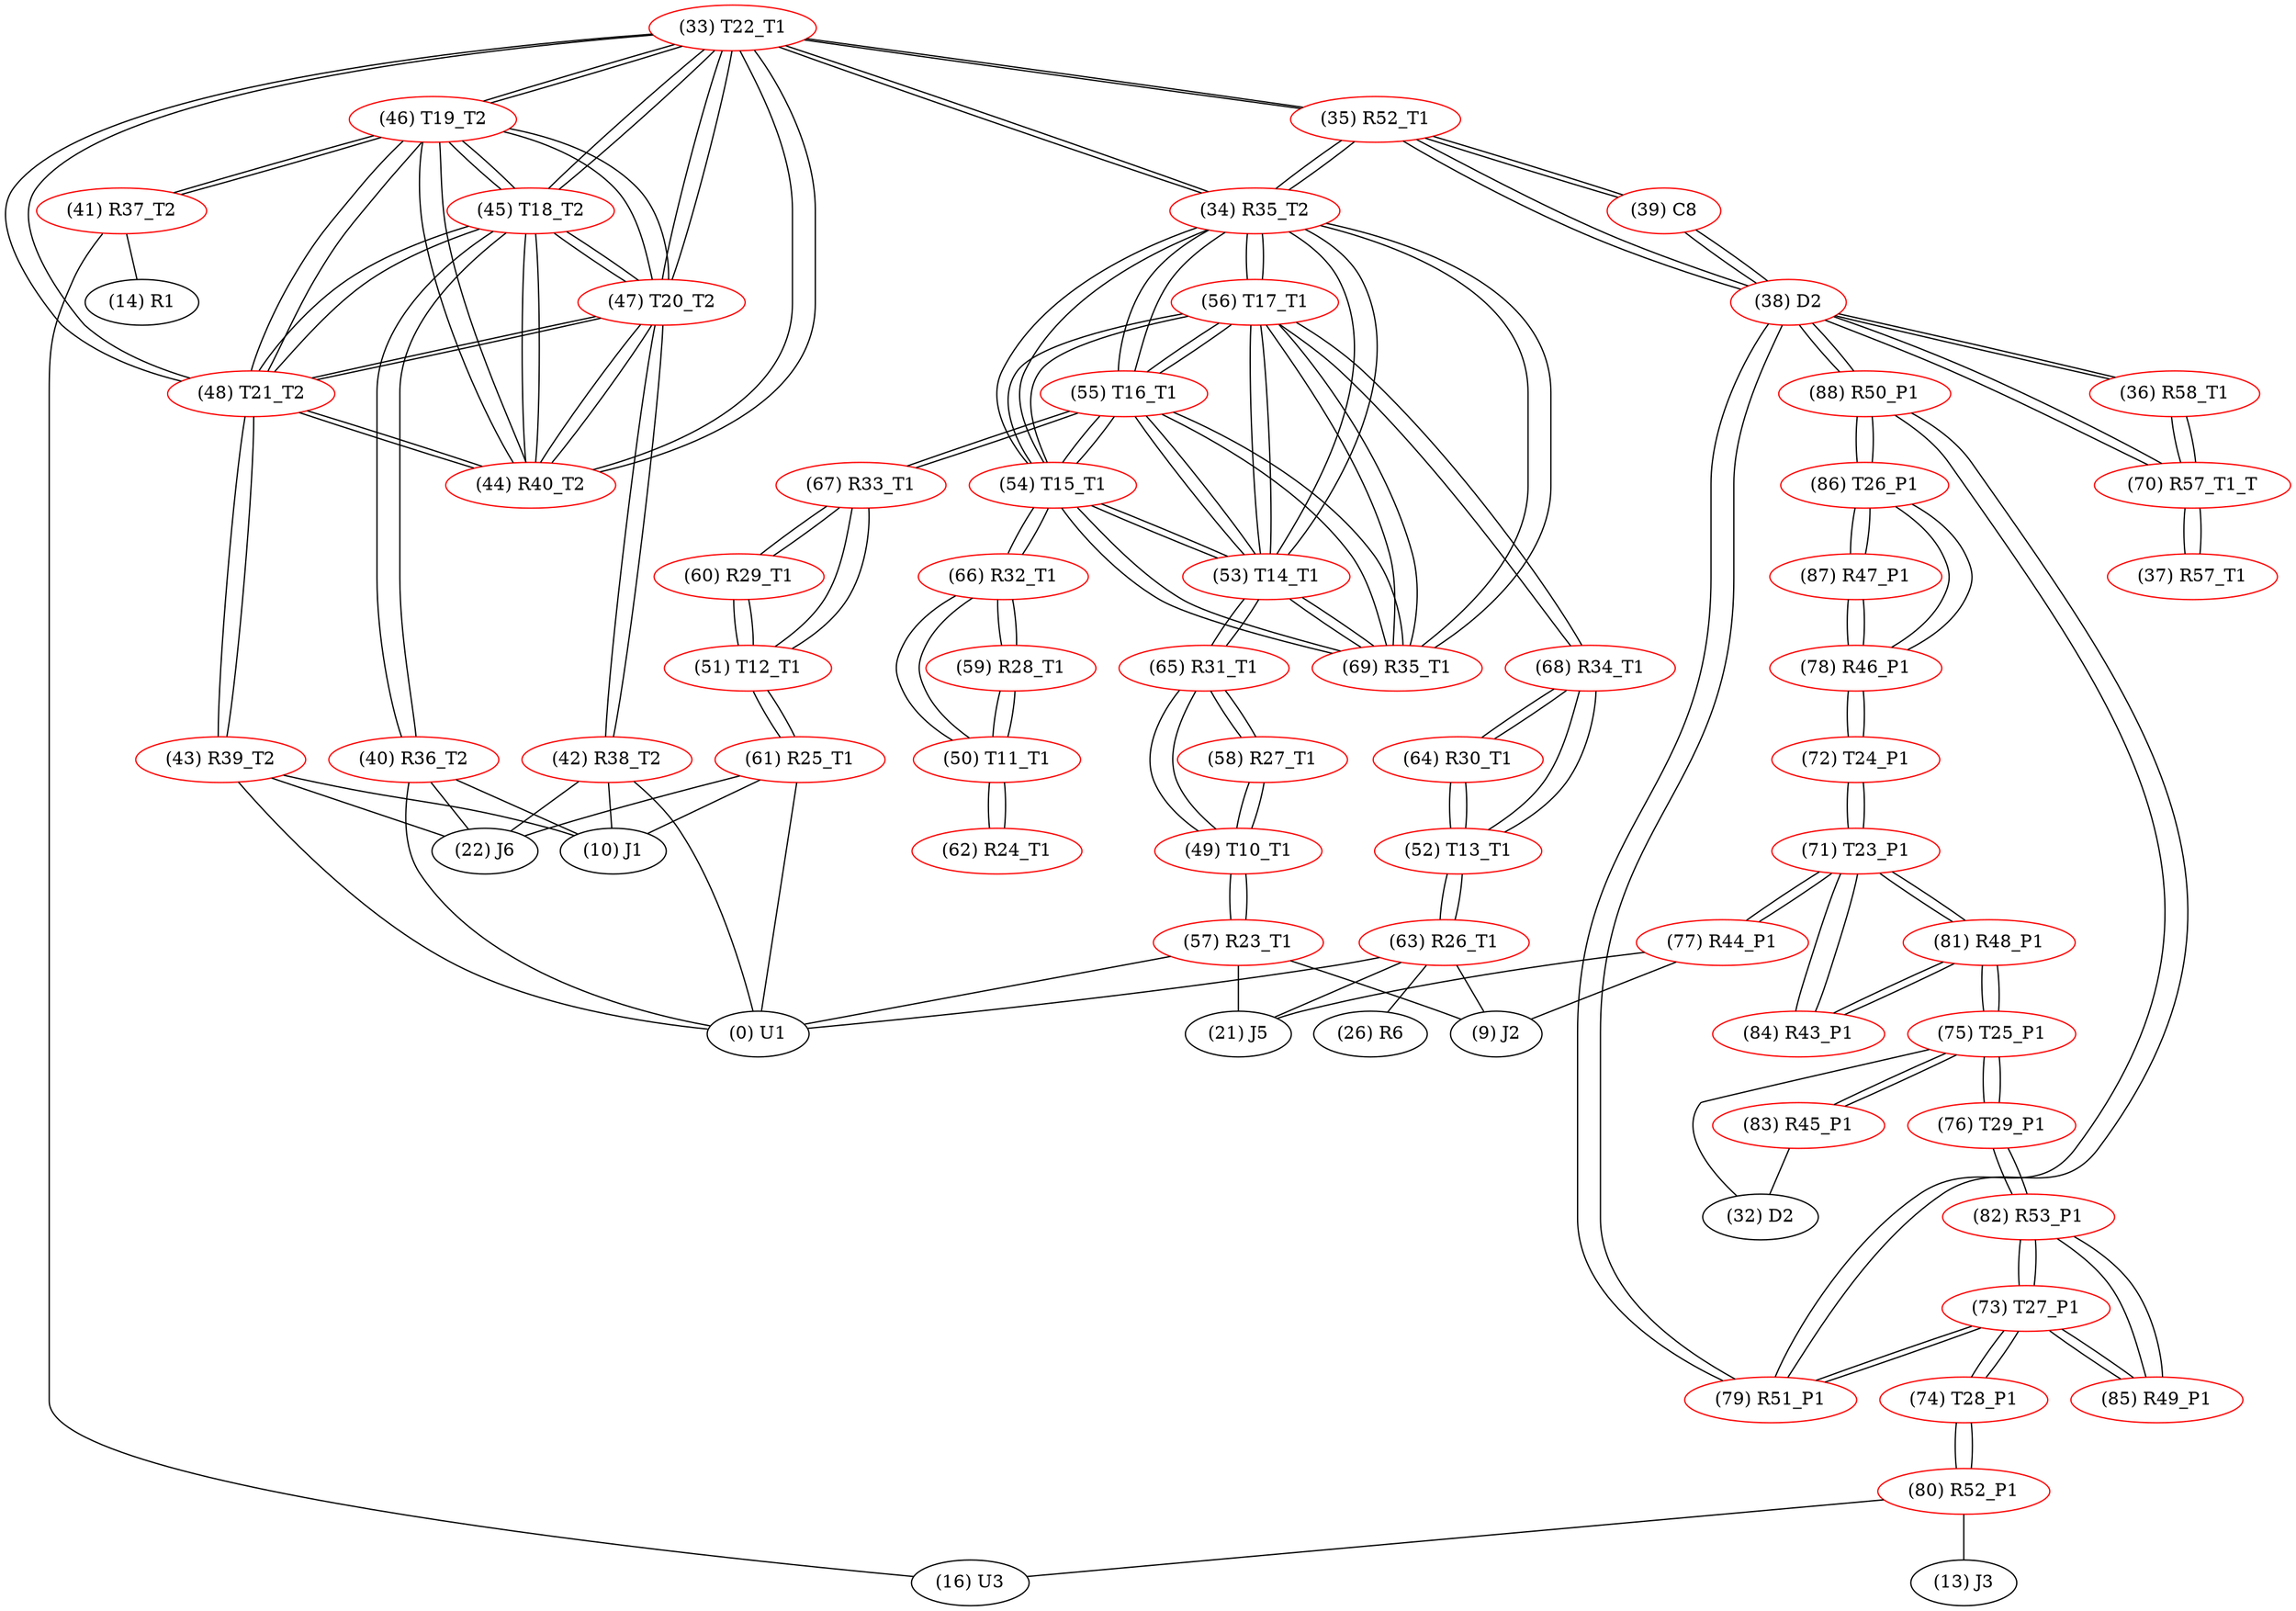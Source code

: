 graph {
	33 [label="(33) T22_T1" color=red]
	46 [label="(46) T19_T2"]
	45 [label="(45) T18_T2"]
	44 [label="(44) R40_T2"]
	48 [label="(48) T21_T2"]
	47 [label="(47) T20_T2"]
	35 [label="(35) R52_T1"]
	34 [label="(34) R35_T2"]
	34 [label="(34) R35_T2" color=red]
	55 [label="(55) T16_T1"]
	54 [label="(54) T15_T1"]
	69 [label="(69) R35_T1"]
	53 [label="(53) T14_T1"]
	56 [label="(56) T17_T1"]
	35 [label="(35) R52_T1"]
	33 [label="(33) T22_T1"]
	35 [label="(35) R52_T1" color=red]
	38 [label="(38) D2"]
	39 [label="(39) C8"]
	34 [label="(34) R35_T2"]
	33 [label="(33) T22_T1"]
	36 [label="(36) R58_T1" color=red]
	70 [label="(70) R57_T1_T"]
	38 [label="(38) D2"]
	37 [label="(37) R57_T1" color=red]
	70 [label="(70) R57_T1_T"]
	38 [label="(38) D2" color=red]
	35 [label="(35) R52_T1"]
	39 [label="(39) C8"]
	36 [label="(36) R58_T1"]
	70 [label="(70) R57_T1_T"]
	79 [label="(79) R51_P1"]
	88 [label="(88) R50_P1"]
	39 [label="(39) C8" color=red]
	38 [label="(38) D2"]
	35 [label="(35) R52_T1"]
	40 [label="(40) R36_T2" color=red]
	10 [label="(10) J1"]
	22 [label="(22) J6"]
	0 [label="(0) U1"]
	45 [label="(45) T18_T2"]
	41 [label="(41) R37_T2" color=red]
	16 [label="(16) U3"]
	14 [label="(14) R1"]
	46 [label="(46) T19_T2"]
	42 [label="(42) R38_T2" color=red]
	22 [label="(22) J6"]
	10 [label="(10) J1"]
	0 [label="(0) U1"]
	47 [label="(47) T20_T2"]
	43 [label="(43) R39_T2" color=red]
	22 [label="(22) J6"]
	10 [label="(10) J1"]
	0 [label="(0) U1"]
	48 [label="(48) T21_T2"]
	44 [label="(44) R40_T2" color=red]
	33 [label="(33) T22_T1"]
	46 [label="(46) T19_T2"]
	45 [label="(45) T18_T2"]
	48 [label="(48) T21_T2"]
	47 [label="(47) T20_T2"]
	45 [label="(45) T18_T2" color=red]
	33 [label="(33) T22_T1"]
	46 [label="(46) T19_T2"]
	44 [label="(44) R40_T2"]
	48 [label="(48) T21_T2"]
	47 [label="(47) T20_T2"]
	40 [label="(40) R36_T2"]
	46 [label="(46) T19_T2" color=red]
	33 [label="(33) T22_T1"]
	45 [label="(45) T18_T2"]
	44 [label="(44) R40_T2"]
	48 [label="(48) T21_T2"]
	47 [label="(47) T20_T2"]
	41 [label="(41) R37_T2"]
	47 [label="(47) T20_T2" color=red]
	33 [label="(33) T22_T1"]
	46 [label="(46) T19_T2"]
	45 [label="(45) T18_T2"]
	44 [label="(44) R40_T2"]
	48 [label="(48) T21_T2"]
	42 [label="(42) R38_T2"]
	48 [label="(48) T21_T2" color=red]
	33 [label="(33) T22_T1"]
	46 [label="(46) T19_T2"]
	45 [label="(45) T18_T2"]
	44 [label="(44) R40_T2"]
	47 [label="(47) T20_T2"]
	43 [label="(43) R39_T2"]
	49 [label="(49) T10_T1" color=red]
	57 [label="(57) R23_T1"]
	65 [label="(65) R31_T1"]
	58 [label="(58) R27_T1"]
	50 [label="(50) T11_T1" color=red]
	62 [label="(62) R24_T1"]
	66 [label="(66) R32_T1"]
	59 [label="(59) R28_T1"]
	51 [label="(51) T12_T1" color=red]
	67 [label="(67) R33_T1"]
	60 [label="(60) R29_T1"]
	61 [label="(61) R25_T1"]
	52 [label="(52) T13_T1" color=red]
	64 [label="(64) R30_T1"]
	68 [label="(68) R34_T1"]
	63 [label="(63) R26_T1"]
	53 [label="(53) T14_T1" color=red]
	55 [label="(55) T16_T1"]
	54 [label="(54) T15_T1"]
	69 [label="(69) R35_T1"]
	56 [label="(56) T17_T1"]
	34 [label="(34) R35_T2"]
	65 [label="(65) R31_T1"]
	54 [label="(54) T15_T1" color=red]
	55 [label="(55) T16_T1"]
	69 [label="(69) R35_T1"]
	53 [label="(53) T14_T1"]
	56 [label="(56) T17_T1"]
	34 [label="(34) R35_T2"]
	66 [label="(66) R32_T1"]
	55 [label="(55) T16_T1" color=red]
	54 [label="(54) T15_T1"]
	69 [label="(69) R35_T1"]
	53 [label="(53) T14_T1"]
	56 [label="(56) T17_T1"]
	34 [label="(34) R35_T2"]
	67 [label="(67) R33_T1"]
	56 [label="(56) T17_T1" color=red]
	55 [label="(55) T16_T1"]
	54 [label="(54) T15_T1"]
	69 [label="(69) R35_T1"]
	53 [label="(53) T14_T1"]
	34 [label="(34) R35_T2"]
	68 [label="(68) R34_T1"]
	57 [label="(57) R23_T1" color=red]
	9 [label="(9) J2"]
	21 [label="(21) J5"]
	0 [label="(0) U1"]
	49 [label="(49) T10_T1"]
	58 [label="(58) R27_T1" color=red]
	49 [label="(49) T10_T1"]
	65 [label="(65) R31_T1"]
	59 [label="(59) R28_T1" color=red]
	66 [label="(66) R32_T1"]
	50 [label="(50) T11_T1"]
	60 [label="(60) R29_T1" color=red]
	67 [label="(67) R33_T1"]
	51 [label="(51) T12_T1"]
	61 [label="(61) R25_T1" color=red]
	0 [label="(0) U1"]
	22 [label="(22) J6"]
	10 [label="(10) J1"]
	51 [label="(51) T12_T1"]
	62 [label="(62) R24_T1" color=red]
	50 [label="(50) T11_T1"]
	63 [label="(63) R26_T1" color=red]
	9 [label="(9) J2"]
	0 [label="(0) U1"]
	21 [label="(21) J5"]
	26 [label="(26) R6"]
	52 [label="(52) T13_T1"]
	64 [label="(64) R30_T1" color=red]
	68 [label="(68) R34_T1"]
	52 [label="(52) T13_T1"]
	65 [label="(65) R31_T1" color=red]
	49 [label="(49) T10_T1"]
	58 [label="(58) R27_T1"]
	53 [label="(53) T14_T1"]
	66 [label="(66) R32_T1" color=red]
	54 [label="(54) T15_T1"]
	59 [label="(59) R28_T1"]
	50 [label="(50) T11_T1"]
	67 [label="(67) R33_T1" color=red]
	55 [label="(55) T16_T1"]
	60 [label="(60) R29_T1"]
	51 [label="(51) T12_T1"]
	68 [label="(68) R34_T1" color=red]
	56 [label="(56) T17_T1"]
	64 [label="(64) R30_T1"]
	52 [label="(52) T13_T1"]
	69 [label="(69) R35_T1" color=red]
	55 [label="(55) T16_T1"]
	54 [label="(54) T15_T1"]
	53 [label="(53) T14_T1"]
	56 [label="(56) T17_T1"]
	34 [label="(34) R35_T2"]
	70 [label="(70) R57_T1_T" color=red]
	36 [label="(36) R58_T1"]
	38 [label="(38) D2"]
	37 [label="(37) R57_T1"]
	71 [label="(71) T23_P1" color=red]
	81 [label="(81) R48_P1"]
	84 [label="(84) R43_P1"]
	72 [label="(72) T24_P1"]
	77 [label="(77) R44_P1"]
	72 [label="(72) T24_P1" color=red]
	78 [label="(78) R46_P1"]
	71 [label="(71) T23_P1"]
	73 [label="(73) T27_P1" color=red]
	79 [label="(79) R51_P1"]
	74 [label="(74) T28_P1"]
	82 [label="(82) R53_P1"]
	85 [label="(85) R49_P1"]
	74 [label="(74) T28_P1" color=red]
	80 [label="(80) R52_P1"]
	73 [label="(73) T27_P1"]
	75 [label="(75) T25_P1" color=red]
	76 [label="(76) T29_P1"]
	81 [label="(81) R48_P1"]
	83 [label="(83) R45_P1"]
	32 [label="(32) D2"]
	76 [label="(76) T29_P1" color=red]
	75 [label="(75) T25_P1"]
	82 [label="(82) R53_P1"]
	77 [label="(77) R44_P1" color=red]
	9 [label="(9) J2"]
	21 [label="(21) J5"]
	71 [label="(71) T23_P1"]
	78 [label="(78) R46_P1" color=red]
	86 [label="(86) T26_P1"]
	87 [label="(87) R47_P1"]
	72 [label="(72) T24_P1"]
	79 [label="(79) R51_P1" color=red]
	73 [label="(73) T27_P1"]
	88 [label="(88) R50_P1"]
	38 [label="(38) D2"]
	80 [label="(80) R52_P1" color=red]
	13 [label="(13) J3"]
	16 [label="(16) U3"]
	74 [label="(74) T28_P1"]
	81 [label="(81) R48_P1" color=red]
	75 [label="(75) T25_P1"]
	71 [label="(71) T23_P1"]
	84 [label="(84) R43_P1"]
	82 [label="(82) R53_P1" color=red]
	76 [label="(76) T29_P1"]
	73 [label="(73) T27_P1"]
	85 [label="(85) R49_P1"]
	83 [label="(83) R45_P1" color=red]
	75 [label="(75) T25_P1"]
	32 [label="(32) D2"]
	84 [label="(84) R43_P1" color=red]
	81 [label="(81) R48_P1"]
	71 [label="(71) T23_P1"]
	85 [label="(85) R49_P1" color=red]
	73 [label="(73) T27_P1"]
	82 [label="(82) R53_P1"]
	86 [label="(86) T26_P1" color=red]
	88 [label="(88) R50_P1"]
	78 [label="(78) R46_P1"]
	87 [label="(87) R47_P1"]
	87 [label="(87) R47_P1" color=red]
	86 [label="(86) T26_P1"]
	78 [label="(78) R46_P1"]
	88 [label="(88) R50_P1" color=red]
	86 [label="(86) T26_P1"]
	79 [label="(79) R51_P1"]
	38 [label="(38) D2"]
	33 -- 46
	33 -- 45
	33 -- 44
	33 -- 48
	33 -- 47
	33 -- 35
	33 -- 34
	34 -- 55
	34 -- 54
	34 -- 69
	34 -- 53
	34 -- 56
	34 -- 35
	34 -- 33
	35 -- 38
	35 -- 39
	35 -- 34
	35 -- 33
	36 -- 70
	36 -- 38
	37 -- 70
	38 -- 35
	38 -- 39
	38 -- 36
	38 -- 70
	38 -- 79
	38 -- 88
	39 -- 38
	39 -- 35
	40 -- 10
	40 -- 22
	40 -- 0
	40 -- 45
	41 -- 16
	41 -- 14
	41 -- 46
	42 -- 22
	42 -- 10
	42 -- 0
	42 -- 47
	43 -- 22
	43 -- 10
	43 -- 0
	43 -- 48
	44 -- 33
	44 -- 46
	44 -- 45
	44 -- 48
	44 -- 47
	45 -- 33
	45 -- 46
	45 -- 44
	45 -- 48
	45 -- 47
	45 -- 40
	46 -- 33
	46 -- 45
	46 -- 44
	46 -- 48
	46 -- 47
	46 -- 41
	47 -- 33
	47 -- 46
	47 -- 45
	47 -- 44
	47 -- 48
	47 -- 42
	48 -- 33
	48 -- 46
	48 -- 45
	48 -- 44
	48 -- 47
	48 -- 43
	49 -- 57
	49 -- 65
	49 -- 58
	50 -- 62
	50 -- 66
	50 -- 59
	51 -- 67
	51 -- 60
	51 -- 61
	52 -- 64
	52 -- 68
	52 -- 63
	53 -- 55
	53 -- 54
	53 -- 69
	53 -- 56
	53 -- 34
	53 -- 65
	54 -- 55
	54 -- 69
	54 -- 53
	54 -- 56
	54 -- 34
	54 -- 66
	55 -- 54
	55 -- 69
	55 -- 53
	55 -- 56
	55 -- 34
	55 -- 67
	56 -- 55
	56 -- 54
	56 -- 69
	56 -- 53
	56 -- 34
	56 -- 68
	57 -- 9
	57 -- 21
	57 -- 0
	57 -- 49
	58 -- 49
	58 -- 65
	59 -- 66
	59 -- 50
	60 -- 67
	60 -- 51
	61 -- 0
	61 -- 22
	61 -- 10
	61 -- 51
	62 -- 50
	63 -- 9
	63 -- 0
	63 -- 21
	63 -- 26
	63 -- 52
	64 -- 68
	64 -- 52
	65 -- 49
	65 -- 58
	65 -- 53
	66 -- 54
	66 -- 59
	66 -- 50
	67 -- 55
	67 -- 60
	67 -- 51
	68 -- 56
	68 -- 64
	68 -- 52
	69 -- 55
	69 -- 54
	69 -- 53
	69 -- 56
	69 -- 34
	70 -- 36
	70 -- 38
	70 -- 37
	71 -- 81
	71 -- 84
	71 -- 72
	71 -- 77
	72 -- 78
	72 -- 71
	73 -- 79
	73 -- 74
	73 -- 82
	73 -- 85
	74 -- 80
	74 -- 73
	75 -- 76
	75 -- 81
	75 -- 83
	75 -- 32
	76 -- 75
	76 -- 82
	77 -- 9
	77 -- 21
	77 -- 71
	78 -- 86
	78 -- 87
	78 -- 72
	79 -- 73
	79 -- 88
	79 -- 38
	80 -- 13
	80 -- 16
	80 -- 74
	81 -- 75
	81 -- 71
	81 -- 84
	82 -- 76
	82 -- 73
	82 -- 85
	83 -- 75
	83 -- 32
	84 -- 81
	84 -- 71
	85 -- 73
	85 -- 82
	86 -- 88
	86 -- 78
	86 -- 87
	87 -- 86
	87 -- 78
	88 -- 86
	88 -- 79
	88 -- 38
}